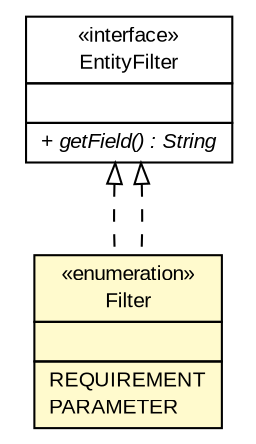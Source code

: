 #!/usr/local/bin/dot
#
# Class diagram 
# Generated by UMLGraph version R5_6-24-gf6e263 (http://www.umlgraph.org/)
#

digraph G {
	edge [fontname="arial",fontsize=10,labelfontname="arial",labelfontsize=10];
	node [fontname="arial",fontsize=10,shape=plaintext];
	nodesep=0.25;
	ranksep=0.5;
	// gov.sandia.cf.model.query.EntityFilter
	c400150 [label=<<table title="gov.sandia.cf.model.query.EntityFilter" border="0" cellborder="1" cellspacing="0" cellpadding="2" port="p" href="./query/EntityFilter.html">
		<tr><td><table border="0" cellspacing="0" cellpadding="1">
<tr><td align="center" balign="center"> &#171;interface&#187; </td></tr>
<tr><td align="center" balign="center"> EntityFilter </td></tr>
		</table></td></tr>
		<tr><td><table border="0" cellspacing="0" cellpadding="1">
<tr><td align="left" balign="left">  </td></tr>
		</table></td></tr>
		<tr><td><table border="0" cellspacing="0" cellpadding="1">
<tr><td align="left" balign="left"><font face="arial italic" point-size="10.0"> + getField() : String </font></td></tr>
		</table></td></tr>
		</table>>, URL="./query/EntityFilter.html", fontname="arial", fontcolor="black", fontsize=10.0];
	// gov.sandia.cf.model.SystemRequirementValue.Filter
	c400160 [label=<<table title="gov.sandia.cf.model.SystemRequirementValue.Filter" border="0" cellborder="1" cellspacing="0" cellpadding="2" port="p" bgcolor="lemonChiffon" href="./SystemRequirementValue.Filter.html">
		<tr><td><table border="0" cellspacing="0" cellpadding="1">
<tr><td align="center" balign="center"> &#171;enumeration&#187; </td></tr>
<tr><td align="center" balign="center"> Filter </td></tr>
		</table></td></tr>
		<tr><td><table border="0" cellspacing="0" cellpadding="1">
<tr><td align="left" balign="left">  </td></tr>
		</table></td></tr>
		<tr><td><table border="0" cellspacing="0" cellpadding="1">
<tr><td align="left" balign="left"> REQUIREMENT </td></tr>
<tr><td align="left" balign="left"> PARAMETER </td></tr>
		</table></td></tr>
		</table>>, URL="./SystemRequirementValue.Filter.html", fontname="arial", fontcolor="black", fontsize=10.0];
	//gov.sandia.cf.model.SystemRequirementValue.Filter implements gov.sandia.cf.model.query.EntityFilter
	c400150:p -> c400160:p [dir=back,arrowtail=empty,style=dashed];
	//gov.sandia.cf.model.SystemRequirementValue.Filter implements gov.sandia.cf.model.query.EntityFilter
	c400150:p -> c400160:p [dir=back,arrowtail=empty,style=dashed];
}

